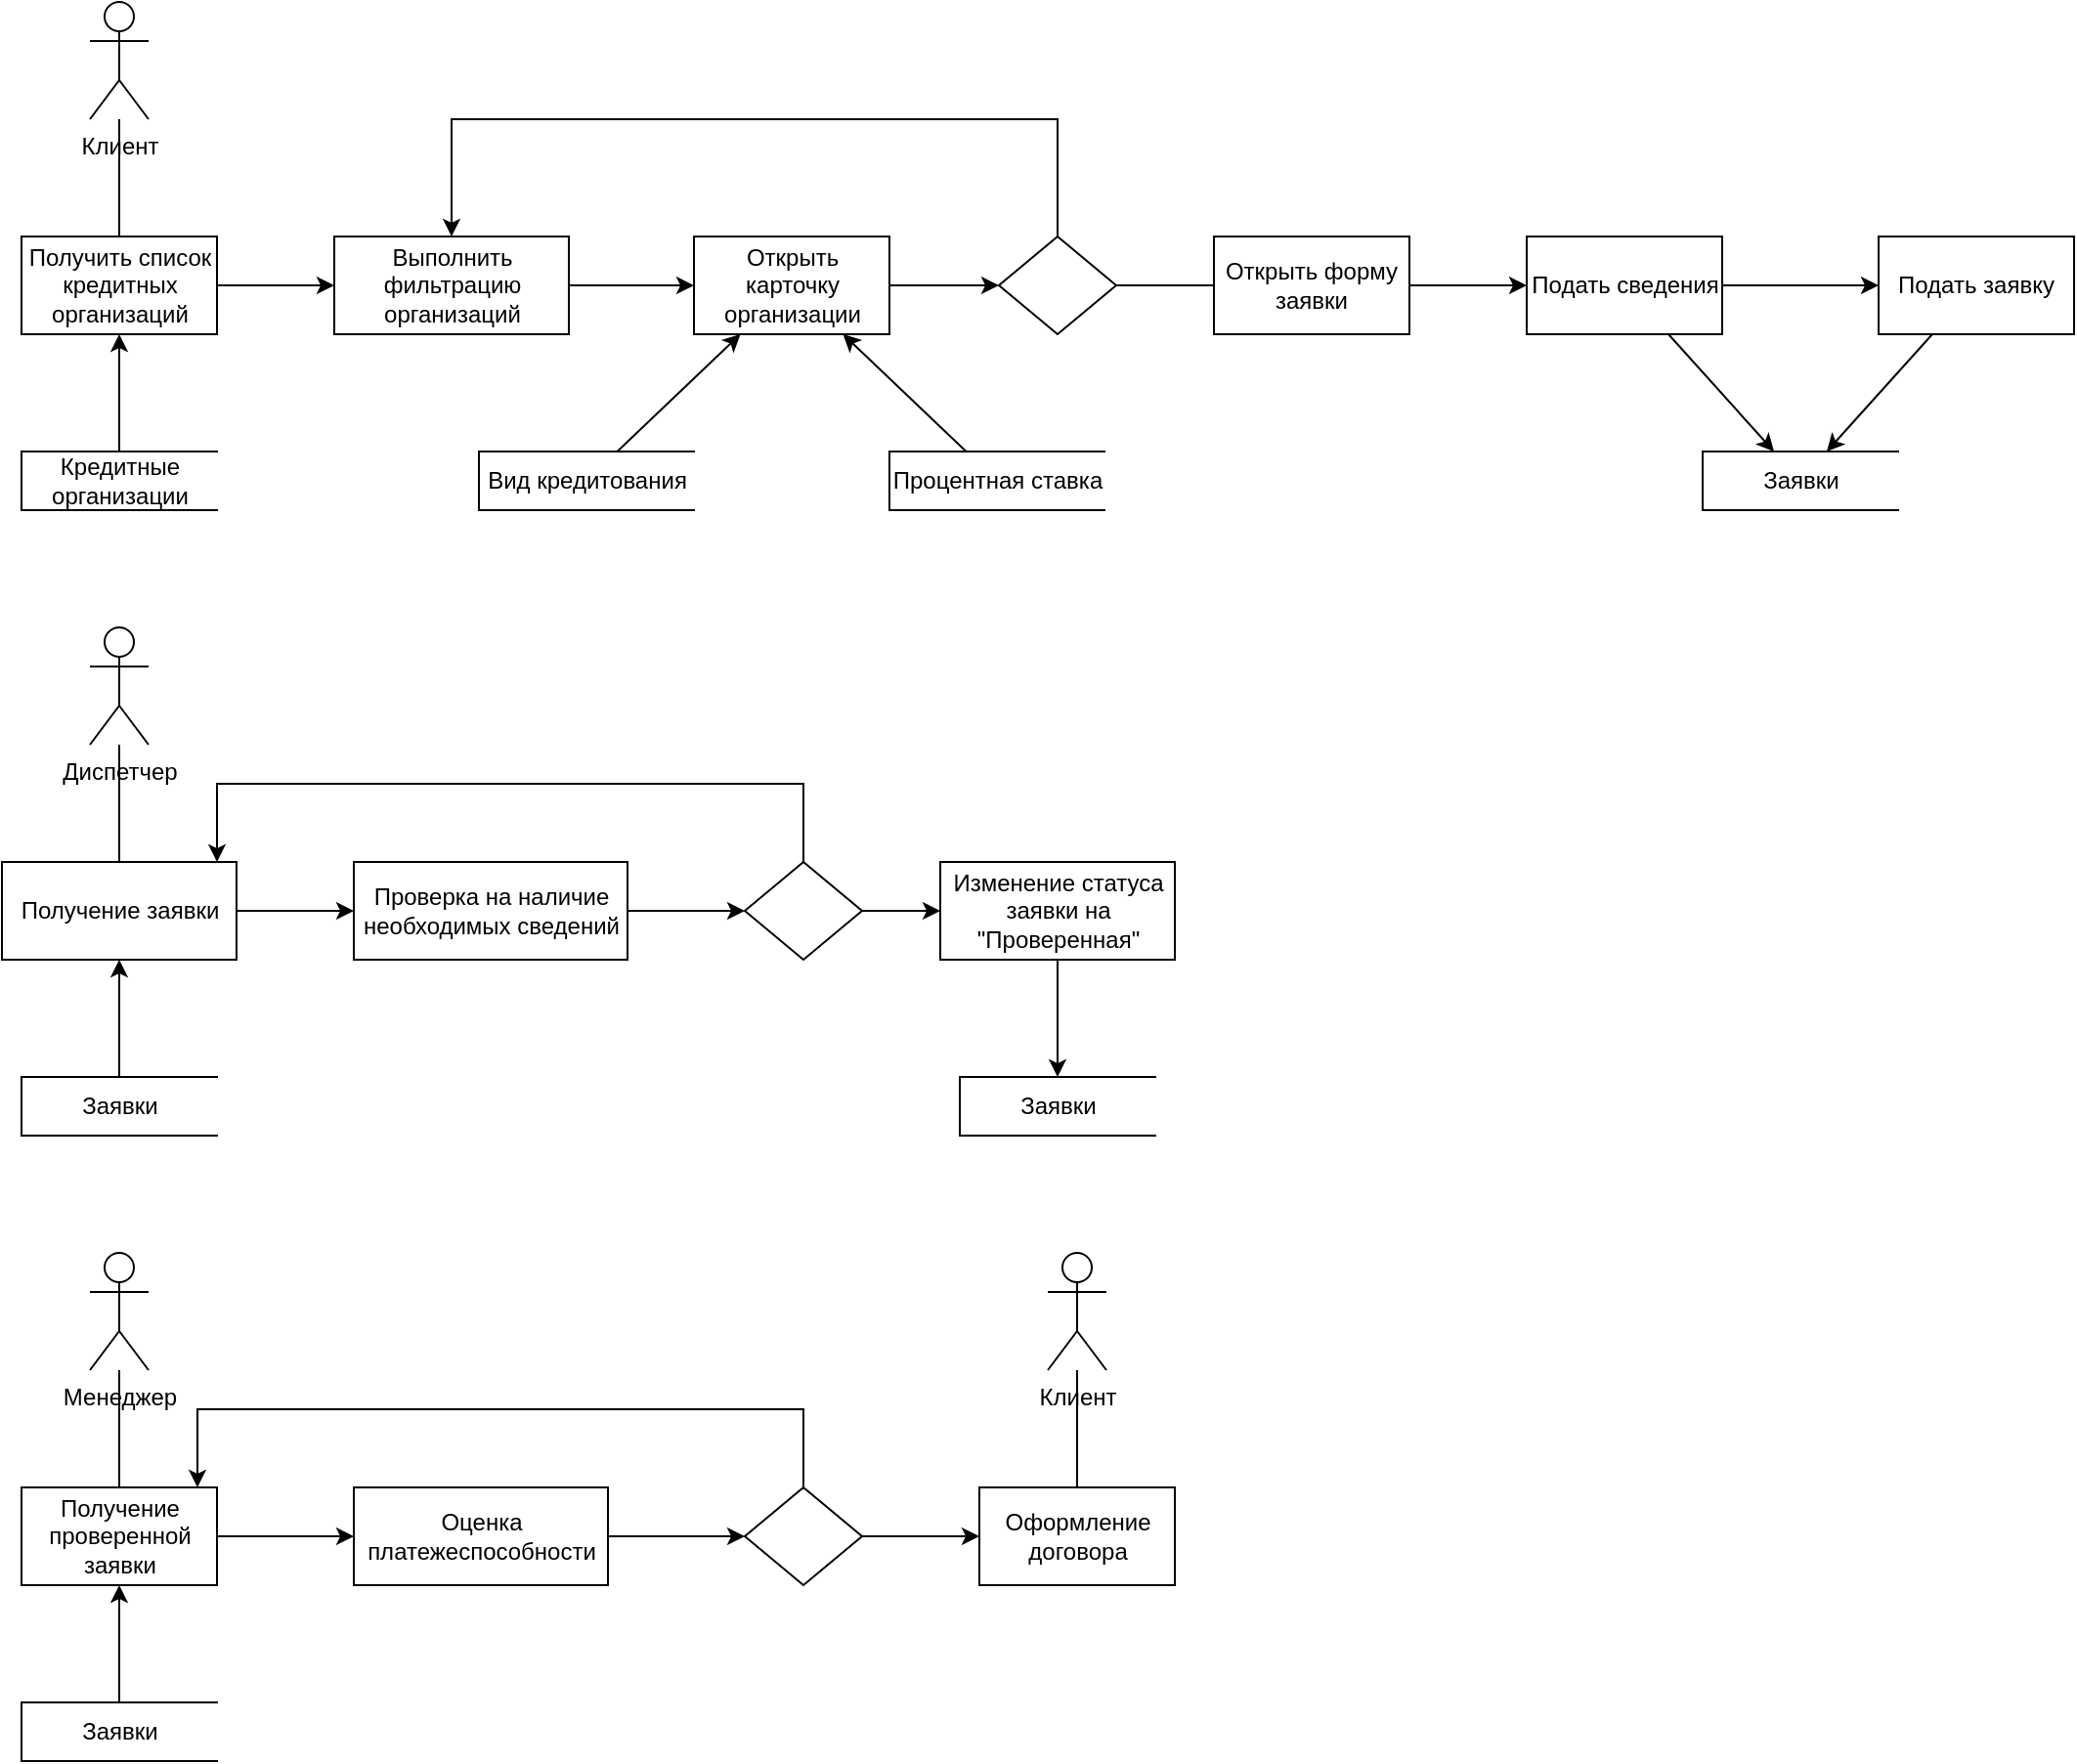 <mxfile version="15.4.1" type="github" pages="2">
  <diagram id="7jCEV3gtXmofWcO8c_bA" name="Page-1">
    <mxGraphModel dx="1673" dy="942" grid="1" gridSize="10" guides="1" tooltips="1" connect="1" arrows="1" fold="1" page="1" pageScale="1" pageWidth="1169" pageHeight="827" math="0" shadow="0">
      <root>
        <mxCell id="0" />
        <mxCell id="1" parent="0" />
        <mxCell id="MzWkRPOBSA-DR4fBtqHt-5" style="edgeStyle=orthogonalEdgeStyle;rounded=0;orthogonalLoop=1;jettySize=auto;html=1;endArrow=none;endFill=0;" parent="1" source="MzWkRPOBSA-DR4fBtqHt-1" target="MzWkRPOBSA-DR4fBtqHt-2" edge="1">
          <mxGeometry relative="1" as="geometry" />
        </mxCell>
        <mxCell id="MzWkRPOBSA-DR4fBtqHt-1" value="Клиент" style="shape=umlActor;verticalLabelPosition=bottom;verticalAlign=top;html=1;outlineConnect=0;" parent="1" vertex="1">
          <mxGeometry x="105" y="40" width="30" height="60" as="geometry" />
        </mxCell>
        <mxCell id="MzWkRPOBSA-DR4fBtqHt-8" style="edgeStyle=orthogonalEdgeStyle;rounded=0;orthogonalLoop=1;jettySize=auto;html=1;endArrow=classic;endFill=1;" parent="1" source="MzWkRPOBSA-DR4fBtqHt-2" target="MzWkRPOBSA-DR4fBtqHt-7" edge="1">
          <mxGeometry relative="1" as="geometry" />
        </mxCell>
        <mxCell id="MzWkRPOBSA-DR4fBtqHt-2" value="Получить список&lt;br&gt;кредитных&lt;br&gt;организаций" style="html=1;dashed=0;whitespace=wrap;" parent="1" vertex="1">
          <mxGeometry x="70" y="160" width="100" height="50" as="geometry" />
        </mxCell>
        <mxCell id="MzWkRPOBSA-DR4fBtqHt-6" style="edgeStyle=orthogonalEdgeStyle;rounded=0;orthogonalLoop=1;jettySize=auto;html=1;endArrow=classic;endFill=1;" parent="1" source="MzWkRPOBSA-DR4fBtqHt-3" target="MzWkRPOBSA-DR4fBtqHt-2" edge="1">
          <mxGeometry relative="1" as="geometry" />
        </mxCell>
        <mxCell id="MzWkRPOBSA-DR4fBtqHt-3" value="Кредитные&lt;br&gt;организации" style="html=1;dashed=0;whitespace=wrap;shape=partialRectangle;right=0;" parent="1" vertex="1">
          <mxGeometry x="70" y="270" width="100" height="30" as="geometry" />
        </mxCell>
        <mxCell id="MzWkRPOBSA-DR4fBtqHt-10" style="edgeStyle=orthogonalEdgeStyle;rounded=0;orthogonalLoop=1;jettySize=auto;html=1;endArrow=classic;endFill=1;" parent="1" source="MzWkRPOBSA-DR4fBtqHt-7" target="MzWkRPOBSA-DR4fBtqHt-9" edge="1">
          <mxGeometry relative="1" as="geometry" />
        </mxCell>
        <mxCell id="MzWkRPOBSA-DR4fBtqHt-7" value="Выполнить&lt;br&gt;фильтрацию&lt;br&gt;организаций" style="html=1;dashed=0;whitespace=wrap;" parent="1" vertex="1">
          <mxGeometry x="230" y="160" width="120" height="50" as="geometry" />
        </mxCell>
        <mxCell id="MzWkRPOBSA-DR4fBtqHt-19" style="edgeStyle=orthogonalEdgeStyle;rounded=0;orthogonalLoop=1;jettySize=auto;html=1;endFill=1;" parent="1" source="MzWkRPOBSA-DR4fBtqHt-9" target="MzWkRPOBSA-DR4fBtqHt-18" edge="1">
          <mxGeometry relative="1" as="geometry" />
        </mxCell>
        <mxCell id="MzWkRPOBSA-DR4fBtqHt-9" value="Открыть&lt;br&gt;карточку&lt;br&gt;организации" style="html=1;dashed=0;whitespace=wrap;" parent="1" vertex="1">
          <mxGeometry x="414" y="160" width="100" height="50" as="geometry" />
        </mxCell>
        <mxCell id="MzWkRPOBSA-DR4fBtqHt-15" style="rounded=0;orthogonalLoop=1;jettySize=auto;html=1;endArrow=classic;endFill=1;" parent="1" source="MzWkRPOBSA-DR4fBtqHt-13" target="MzWkRPOBSA-DR4fBtqHt-9" edge="1">
          <mxGeometry relative="1" as="geometry" />
        </mxCell>
        <mxCell id="MzWkRPOBSA-DR4fBtqHt-13" value="Вид кредитования" style="html=1;dashed=0;whitespace=wrap;shape=partialRectangle;right=0;" parent="1" vertex="1">
          <mxGeometry x="304" y="270" width="110" height="30" as="geometry" />
        </mxCell>
        <mxCell id="MzWkRPOBSA-DR4fBtqHt-16" style="edgeStyle=none;rounded=0;orthogonalLoop=1;jettySize=auto;html=1;endArrow=classic;endFill=1;" parent="1" source="MzWkRPOBSA-DR4fBtqHt-14" target="MzWkRPOBSA-DR4fBtqHt-9" edge="1">
          <mxGeometry relative="1" as="geometry" />
        </mxCell>
        <mxCell id="MzWkRPOBSA-DR4fBtqHt-14" value="Процентная ставка" style="html=1;dashed=0;whitespace=wrap;shape=partialRectangle;right=0;" parent="1" vertex="1">
          <mxGeometry x="514" y="270" width="110" height="30" as="geometry" />
        </mxCell>
        <mxCell id="MzWkRPOBSA-DR4fBtqHt-23" style="edgeStyle=orthogonalEdgeStyle;rounded=0;orthogonalLoop=1;jettySize=auto;html=1;endFill=1;startArrow=none;" parent="1" source="RfxOitIQ1wXGV1ma2rkV-3" target="MzWkRPOBSA-DR4fBtqHt-21" edge="1">
          <mxGeometry relative="1" as="geometry" />
        </mxCell>
        <mxCell id="RfxOitIQ1wXGV1ma2rkV-1" style="edgeStyle=orthogonalEdgeStyle;rounded=0;orthogonalLoop=1;jettySize=auto;html=1;" parent="1" source="MzWkRPOBSA-DR4fBtqHt-18" target="MzWkRPOBSA-DR4fBtqHt-7" edge="1">
          <mxGeometry relative="1" as="geometry">
            <Array as="points">
              <mxPoint x="600" y="100" />
              <mxPoint x="290" y="100" />
            </Array>
          </mxGeometry>
        </mxCell>
        <mxCell id="MzWkRPOBSA-DR4fBtqHt-18" value="" style="shape=rhombus;html=1;dashed=0;whitespace=wrap;perimeter=rhombusPerimeter;" parent="1" vertex="1">
          <mxGeometry x="570" y="160" width="60" height="50" as="geometry" />
        </mxCell>
        <mxCell id="RfxOitIQ1wXGV1ma2rkV-6" value="" style="edgeStyle=orthogonalEdgeStyle;rounded=0;orthogonalLoop=1;jettySize=auto;html=1;" parent="1" source="MzWkRPOBSA-DR4fBtqHt-21" target="RfxOitIQ1wXGV1ma2rkV-5" edge="1">
          <mxGeometry relative="1" as="geometry" />
        </mxCell>
        <mxCell id="RfxOitIQ1wXGV1ma2rkV-31" style="rounded=0;orthogonalLoop=1;jettySize=auto;html=1;" parent="1" source="MzWkRPOBSA-DR4fBtqHt-21" target="RfxOitIQ1wXGV1ma2rkV-12" edge="1">
          <mxGeometry relative="1" as="geometry" />
        </mxCell>
        <mxCell id="MzWkRPOBSA-DR4fBtqHt-21" value="Подать сведения" style="html=1;dashed=0;whitespace=wrap;" parent="1" vertex="1">
          <mxGeometry x="840" y="160" width="100" height="50" as="geometry" />
        </mxCell>
        <mxCell id="RfxOitIQ1wXGV1ma2rkV-3" value="Открыть форму заявки" style="rounded=0;whiteSpace=wrap;html=1;" parent="1" vertex="1">
          <mxGeometry x="680" y="160" width="100" height="50" as="geometry" />
        </mxCell>
        <mxCell id="RfxOitIQ1wXGV1ma2rkV-4" value="" style="edgeStyle=orthogonalEdgeStyle;rounded=0;orthogonalLoop=1;jettySize=auto;html=1;endFill=1;endArrow=none;" parent="1" source="MzWkRPOBSA-DR4fBtqHt-18" target="RfxOitIQ1wXGV1ma2rkV-3" edge="1">
          <mxGeometry relative="1" as="geometry">
            <mxPoint x="630" y="185" as="sourcePoint" />
            <mxPoint x="840" y="185" as="targetPoint" />
          </mxGeometry>
        </mxCell>
        <mxCell id="RfxOitIQ1wXGV1ma2rkV-14" style="rounded=0;orthogonalLoop=1;jettySize=auto;html=1;" parent="1" source="RfxOitIQ1wXGV1ma2rkV-5" target="RfxOitIQ1wXGV1ma2rkV-12" edge="1">
          <mxGeometry relative="1" as="geometry" />
        </mxCell>
        <mxCell id="RfxOitIQ1wXGV1ma2rkV-5" value="Подать заявку" style="whiteSpace=wrap;html=1;dashed=0;" parent="1" vertex="1">
          <mxGeometry x="1020" y="160" width="100" height="50" as="geometry" />
        </mxCell>
        <mxCell id="RfxOitIQ1wXGV1ma2rkV-10" value="" style="edgeStyle=orthogonalEdgeStyle;rounded=0;orthogonalLoop=1;jettySize=auto;html=1;endArrow=none;endFill=0;" parent="1" source="RfxOitIQ1wXGV1ma2rkV-7" target="RfxOitIQ1wXGV1ma2rkV-13" edge="1">
          <mxGeometry relative="1" as="geometry">
            <mxPoint x="120" y="500" as="targetPoint" />
          </mxGeometry>
        </mxCell>
        <mxCell id="RfxOitIQ1wXGV1ma2rkV-7" value="Диспетчер" style="shape=umlActor;verticalLabelPosition=bottom;verticalAlign=top;html=1;outlineConnect=0;" parent="1" vertex="1">
          <mxGeometry x="105" y="360" width="30" height="60" as="geometry" />
        </mxCell>
        <mxCell id="RfxOitIQ1wXGV1ma2rkV-12" value="Заявки" style="html=1;dashed=0;whitespace=wrap;shape=partialRectangle;right=0;" parent="1" vertex="1">
          <mxGeometry x="930" y="270" width="100" height="30" as="geometry" />
        </mxCell>
        <mxCell id="RfxOitIQ1wXGV1ma2rkV-18" style="edgeStyle=orthogonalEdgeStyle;rounded=0;orthogonalLoop=1;jettySize=auto;html=1;" parent="1" source="RfxOitIQ1wXGV1ma2rkV-13" target="RfxOitIQ1wXGV1ma2rkV-17" edge="1">
          <mxGeometry relative="1" as="geometry" />
        </mxCell>
        <mxCell id="RfxOitIQ1wXGV1ma2rkV-13" value="Получение заявки" style="html=1;dashed=0;whitespace=wrap;" parent="1" vertex="1">
          <mxGeometry x="60" y="480" width="120" height="50" as="geometry" />
        </mxCell>
        <mxCell id="RfxOitIQ1wXGV1ma2rkV-16" style="edgeStyle=orthogonalEdgeStyle;rounded=0;orthogonalLoop=1;jettySize=auto;html=1;" parent="1" source="RfxOitIQ1wXGV1ma2rkV-15" target="RfxOitIQ1wXGV1ma2rkV-13" edge="1">
          <mxGeometry relative="1" as="geometry" />
        </mxCell>
        <mxCell id="RfxOitIQ1wXGV1ma2rkV-15" value="Заявки" style="html=1;dashed=0;whitespace=wrap;shape=partialRectangle;right=0;" parent="1" vertex="1">
          <mxGeometry x="70" y="590" width="100" height="30" as="geometry" />
        </mxCell>
        <mxCell id="RfxOitIQ1wXGV1ma2rkV-20" style="edgeStyle=orthogonalEdgeStyle;rounded=0;orthogonalLoop=1;jettySize=auto;html=1;" parent="1" source="RfxOitIQ1wXGV1ma2rkV-17" target="RfxOitIQ1wXGV1ma2rkV-19" edge="1">
          <mxGeometry relative="1" as="geometry" />
        </mxCell>
        <mxCell id="RfxOitIQ1wXGV1ma2rkV-17" value="Проверка на наличие&lt;br&gt;необходимых сведений" style="html=1;dashed=0;whitespace=wrap;" parent="1" vertex="1">
          <mxGeometry x="240" y="480" width="140" height="50" as="geometry" />
        </mxCell>
        <mxCell id="RfxOitIQ1wXGV1ma2rkV-21" style="edgeStyle=orthogonalEdgeStyle;rounded=0;orthogonalLoop=1;jettySize=auto;html=1;" parent="1" source="RfxOitIQ1wXGV1ma2rkV-19" target="RfxOitIQ1wXGV1ma2rkV-13" edge="1">
          <mxGeometry relative="1" as="geometry">
            <Array as="points">
              <mxPoint x="470" y="440" />
              <mxPoint x="170" y="440" />
            </Array>
          </mxGeometry>
        </mxCell>
        <mxCell id="RfxOitIQ1wXGV1ma2rkV-23" style="edgeStyle=orthogonalEdgeStyle;rounded=0;orthogonalLoop=1;jettySize=auto;html=1;" parent="1" source="RfxOitIQ1wXGV1ma2rkV-19" target="RfxOitIQ1wXGV1ma2rkV-22" edge="1">
          <mxGeometry relative="1" as="geometry" />
        </mxCell>
        <mxCell id="RfxOitIQ1wXGV1ma2rkV-19" value="" style="shape=rhombus;html=1;dashed=0;whitespace=wrap;perimeter=rhombusPerimeter;" parent="1" vertex="1">
          <mxGeometry x="440" y="480" width="60" height="50" as="geometry" />
        </mxCell>
        <mxCell id="RfxOitIQ1wXGV1ma2rkV-25" style="edgeStyle=orthogonalEdgeStyle;rounded=0;orthogonalLoop=1;jettySize=auto;html=1;" parent="1" source="RfxOitIQ1wXGV1ma2rkV-22" target="RfxOitIQ1wXGV1ma2rkV-24" edge="1">
          <mxGeometry relative="1" as="geometry" />
        </mxCell>
        <mxCell id="RfxOitIQ1wXGV1ma2rkV-22" value="Изменение статуса&lt;br&gt;заявки на&lt;br&gt;&quot;Проверенная&quot;" style="html=1;dashed=0;whitespace=wrap;" parent="1" vertex="1">
          <mxGeometry x="540" y="480" width="120" height="50" as="geometry" />
        </mxCell>
        <mxCell id="RfxOitIQ1wXGV1ma2rkV-24" value="Заявки" style="html=1;dashed=0;whitespace=wrap;shape=partialRectangle;right=0;" parent="1" vertex="1">
          <mxGeometry x="550" y="590" width="100" height="30" as="geometry" />
        </mxCell>
        <mxCell id="RfxOitIQ1wXGV1ma2rkV-30" style="edgeStyle=orthogonalEdgeStyle;rounded=0;orthogonalLoop=1;jettySize=auto;html=1;endArrow=none;endFill=0;" parent="1" source="RfxOitIQ1wXGV1ma2rkV-26" target="RfxOitIQ1wXGV1ma2rkV-27" edge="1">
          <mxGeometry relative="1" as="geometry" />
        </mxCell>
        <mxCell id="RfxOitIQ1wXGV1ma2rkV-26" value="Менеджер" style="shape=umlActor;verticalLabelPosition=bottom;verticalAlign=top;html=1;outlineConnect=0;" parent="1" vertex="1">
          <mxGeometry x="105" y="680" width="30" height="60" as="geometry" />
        </mxCell>
        <mxCell id="RfxOitIQ1wXGV1ma2rkV-33" style="edgeStyle=orthogonalEdgeStyle;rounded=0;orthogonalLoop=1;jettySize=auto;html=1;" parent="1" source="RfxOitIQ1wXGV1ma2rkV-27" target="RfxOitIQ1wXGV1ma2rkV-32" edge="1">
          <mxGeometry relative="1" as="geometry" />
        </mxCell>
        <mxCell id="RfxOitIQ1wXGV1ma2rkV-27" value="Получение&lt;br&gt;проверенной&lt;br&gt;заявки" style="html=1;dashed=0;whitespace=wrap;" parent="1" vertex="1">
          <mxGeometry x="70" y="800" width="100" height="50" as="geometry" />
        </mxCell>
        <mxCell id="RfxOitIQ1wXGV1ma2rkV-29" style="edgeStyle=orthogonalEdgeStyle;rounded=0;orthogonalLoop=1;jettySize=auto;html=1;" parent="1" source="RfxOitIQ1wXGV1ma2rkV-28" target="RfxOitIQ1wXGV1ma2rkV-27" edge="1">
          <mxGeometry relative="1" as="geometry" />
        </mxCell>
        <mxCell id="RfxOitIQ1wXGV1ma2rkV-28" value="Заявки" style="html=1;dashed=0;whitespace=wrap;shape=partialRectangle;right=0;" parent="1" vertex="1">
          <mxGeometry x="70" y="910" width="100" height="30" as="geometry" />
        </mxCell>
        <mxCell id="RfxOitIQ1wXGV1ma2rkV-36" style="edgeStyle=orthogonalEdgeStyle;rounded=0;orthogonalLoop=1;jettySize=auto;html=1;" parent="1" source="RfxOitIQ1wXGV1ma2rkV-32" target="RfxOitIQ1wXGV1ma2rkV-35" edge="1">
          <mxGeometry relative="1" as="geometry" />
        </mxCell>
        <mxCell id="RfxOitIQ1wXGV1ma2rkV-32" value="Оценка&lt;br&gt;платежеспособности" style="html=1;dashed=0;whitespace=wrap;" parent="1" vertex="1">
          <mxGeometry x="240" y="800" width="130" height="50" as="geometry" />
        </mxCell>
        <mxCell id="RfxOitIQ1wXGV1ma2rkV-37" style="edgeStyle=orthogonalEdgeStyle;rounded=0;orthogonalLoop=1;jettySize=auto;html=1;" parent="1" source="RfxOitIQ1wXGV1ma2rkV-35" target="RfxOitIQ1wXGV1ma2rkV-27" edge="1">
          <mxGeometry relative="1" as="geometry">
            <Array as="points">
              <mxPoint x="470" y="760" />
              <mxPoint x="160" y="760" />
            </Array>
          </mxGeometry>
        </mxCell>
        <mxCell id="RfxOitIQ1wXGV1ma2rkV-39" style="edgeStyle=orthogonalEdgeStyle;rounded=0;orthogonalLoop=1;jettySize=auto;html=1;endArrow=classic;endFill=1;" parent="1" source="RfxOitIQ1wXGV1ma2rkV-35" target="RfxOitIQ1wXGV1ma2rkV-38" edge="1">
          <mxGeometry relative="1" as="geometry" />
        </mxCell>
        <mxCell id="RfxOitIQ1wXGV1ma2rkV-35" value="" style="shape=rhombus;html=1;dashed=0;whitespace=wrap;perimeter=rhombusPerimeter;" parent="1" vertex="1">
          <mxGeometry x="440" y="800" width="60" height="50" as="geometry" />
        </mxCell>
        <mxCell id="RfxOitIQ1wXGV1ma2rkV-38" value="Оформление&lt;br&gt;договора" style="html=1;dashed=0;whitespace=wrap;" parent="1" vertex="1">
          <mxGeometry x="560" y="800" width="100" height="50" as="geometry" />
        </mxCell>
        <mxCell id="RfxOitIQ1wXGV1ma2rkV-41" style="edgeStyle=orthogonalEdgeStyle;rounded=0;orthogonalLoop=1;jettySize=auto;html=1;endArrow=none;endFill=0;" parent="1" source="RfxOitIQ1wXGV1ma2rkV-40" target="RfxOitIQ1wXGV1ma2rkV-38" edge="1">
          <mxGeometry relative="1" as="geometry" />
        </mxCell>
        <mxCell id="RfxOitIQ1wXGV1ma2rkV-40" value="Клиент" style="shape=umlActor;verticalLabelPosition=bottom;verticalAlign=top;html=1;outlineConnect=0;" parent="1" vertex="1">
          <mxGeometry x="595" y="680" width="30" height="60" as="geometry" />
        </mxCell>
      </root>
    </mxGraphModel>
  </diagram>
  <diagram id="SsjmZDf0pUPNRhoBeFE8" name="Page-2">
    <mxGraphModel dx="1673" dy="875" grid="1" gridSize="10" guides="1" tooltips="1" connect="1" arrows="1" fold="1" page="1" pageScale="1" pageWidth="1169" pageHeight="827" math="0" shadow="0">
      <root>
        <mxCell id="WswP6BkUUNtk7dnnoP7D-0" />
        <mxCell id="WswP6BkUUNtk7dnnoP7D-1" parent="WswP6BkUUNtk7dnnoP7D-0" />
        <mxCell id="yEi38ikJYThmlFJRk0yl-0" style="rounded=1;orthogonalLoop=1;jettySize=auto;html=1;endArrow=none;endFill=0;" edge="1" parent="WswP6BkUUNtk7dnnoP7D-1" source="yEi38ikJYThmlFJRk0yl-1" target="yEi38ikJYThmlFJRk0yl-3">
          <mxGeometry relative="1" as="geometry" />
        </mxCell>
        <mxCell id="JEd6CuR4dLR-RR6jIBpG-7" style="rounded=1;sketch=0;jumpStyle=none;orthogonalLoop=1;jettySize=auto;html=1;shadow=0;endArrow=none;endFill=0;" edge="1" parent="WswP6BkUUNtk7dnnoP7D-1" source="yEi38ikJYThmlFJRk0yl-1" target="lhTBl_wctbRJXBhdgHls-6">
          <mxGeometry relative="1" as="geometry" />
        </mxCell>
        <mxCell id="yEi38ikJYThmlFJRk0yl-1" value="Клиент" style="shape=umlActor;verticalLabelPosition=bottom;verticalAlign=top;html=1;outlineConnect=0;" vertex="1" parent="WswP6BkUUNtk7dnnoP7D-1">
          <mxGeometry x="105" y="370" width="30" height="60" as="geometry" />
        </mxCell>
        <mxCell id="yEi38ikJYThmlFJRk0yl-2" style="edgeStyle=orthogonalEdgeStyle;orthogonalLoop=1;jettySize=auto;html=1;rounded=1;" edge="1" parent="WswP6BkUUNtk7dnnoP7D-1" source="yEi38ikJYThmlFJRk0yl-3" target="yEi38ikJYThmlFJRk0yl-7">
          <mxGeometry relative="1" as="geometry" />
        </mxCell>
        <mxCell id="yEi38ikJYThmlFJRk0yl-3" value="Заходит на сайт" style="html=1;dashed=0;whitespace=wrap;" vertex="1" parent="WswP6BkUUNtk7dnnoP7D-1">
          <mxGeometry x="205" y="375" width="100" height="50" as="geometry" />
        </mxCell>
        <mxCell id="yEi38ikJYThmlFJRk0yl-5" style="edgeStyle=orthogonalEdgeStyle;orthogonalLoop=1;jettySize=auto;html=1;endArrow=classic;endFill=1;rounded=1;" edge="1" parent="WswP6BkUUNtk7dnnoP7D-1" source="yEi38ikJYThmlFJRk0yl-7" target="yEi38ikJYThmlFJRk0yl-8">
          <mxGeometry relative="1" as="geometry">
            <Array as="points">
              <mxPoint x="395" y="265" />
            </Array>
          </mxGeometry>
        </mxCell>
        <mxCell id="yEi38ikJYThmlFJRk0yl-6" style="edgeStyle=orthogonalEdgeStyle;orthogonalLoop=1;jettySize=auto;html=1;endArrow=classic;endFill=1;rounded=1;" edge="1" parent="WswP6BkUUNtk7dnnoP7D-1" source="yEi38ikJYThmlFJRk0yl-7" target="yEi38ikJYThmlFJRk0yl-10">
          <mxGeometry relative="1" as="geometry">
            <Array as="points">
              <mxPoint x="395" y="535" />
            </Array>
          </mxGeometry>
        </mxCell>
        <mxCell id="yEi38ikJYThmlFJRk0yl-7" value="Меню" style="shape=rhombus;html=1;dashed=0;whitespace=wrap;perimeter=rhombusPerimeter;" vertex="1" parent="WswP6BkUUNtk7dnnoP7D-1">
          <mxGeometry x="365" y="375" width="60" height="50" as="geometry" />
        </mxCell>
        <mxCell id="yEi38ikJYThmlFJRk0yl-8" value="Обзор кредитных&lt;br&gt;организаций" style="html=1;dashed=0;whitespace=wrap;" vertex="1" parent="WswP6BkUUNtk7dnnoP7D-1">
          <mxGeometry x="485" y="240" width="100" height="50" as="geometry" />
        </mxCell>
        <mxCell id="gqyayNivaXoysl_ZpcVv-1" style="edgeStyle=orthogonalEdgeStyle;orthogonalLoop=1;jettySize=auto;html=1;endArrow=classic;endFill=1;rounded=1;" edge="1" parent="WswP6BkUUNtk7dnnoP7D-1" source="yEi38ikJYThmlFJRk0yl-10" target="gqyayNivaXoysl_ZpcVv-0">
          <mxGeometry relative="1" as="geometry" />
        </mxCell>
        <mxCell id="yEi38ikJYThmlFJRk0yl-10" value="Выбор кредитной&lt;br&gt;организации" style="html=1;dashed=0;whitespace=wrap;" vertex="1" parent="WswP6BkUUNtk7dnnoP7D-1">
          <mxGeometry x="485" y="510" width="100" height="50" as="geometry" />
        </mxCell>
        <mxCell id="tp6ANGfRmv1HYxFyQvWO-6" style="edgeStyle=none;sketch=0;jumpStyle=none;orthogonalLoop=1;jettySize=auto;html=1;shadow=0;endArrow=classic;endFill=1;rounded=1;" edge="1" parent="WswP6BkUUNtk7dnnoP7D-1" source="gqyayNivaXoysl_ZpcVv-0" target="tp6ANGfRmv1HYxFyQvWO-2">
          <mxGeometry relative="1" as="geometry" />
        </mxCell>
        <mxCell id="gqyayNivaXoysl_ZpcVv-0" value="Узнать подробную&lt;br&gt;сведения о&lt;br&gt;кредитной организации" style="html=1;dashed=0;whitespace=wrap;" vertex="1" parent="WswP6BkUUNtk7dnnoP7D-1">
          <mxGeometry x="680" y="510" width="150" height="50" as="geometry" />
        </mxCell>
        <mxCell id="gorg0NdapEnImWei9M-f-2" style="rounded=1;orthogonalLoop=1;jettySize=auto;html=1;endArrow=classic;endFill=1;edgeStyle=orthogonalEdgeStyle;" edge="1" parent="WswP6BkUUNtk7dnnoP7D-1" source="gorg0NdapEnImWei9M-f-0" target="gqyayNivaXoysl_ZpcVv-0">
          <mxGeometry relative="1" as="geometry" />
        </mxCell>
        <mxCell id="gorg0NdapEnImWei9M-f-0" value="Вид кредитования" style="html=1;dashed=0;whitespace=wrap;shape=partialRectangle;right=0;" vertex="1" parent="WswP6BkUUNtk7dnnoP7D-1">
          <mxGeometry x="585" y="440" width="110" height="30" as="geometry" />
        </mxCell>
        <mxCell id="gorg0NdapEnImWei9M-f-3" style="rounded=1;orthogonalLoop=1;jettySize=auto;html=1;endArrow=classic;endFill=1;edgeStyle=orthogonalEdgeStyle;" edge="1" parent="WswP6BkUUNtk7dnnoP7D-1" source="gorg0NdapEnImWei9M-f-1" target="gqyayNivaXoysl_ZpcVv-0">
          <mxGeometry relative="1" as="geometry" />
        </mxCell>
        <mxCell id="gorg0NdapEnImWei9M-f-1" value="Процентная ставка" style="html=1;dashed=0;whitespace=wrap;shape=partialRectangle;right=0;" vertex="1" parent="WswP6BkUUNtk7dnnoP7D-1">
          <mxGeometry x="780" y="440" width="110" height="30" as="geometry" />
        </mxCell>
        <mxCell id="79UJn-0wVRDLo-llunXY-1" style="rounded=1;orthogonalLoop=1;jettySize=auto;html=1;endArrow=classic;endFill=1;" edge="1" parent="WswP6BkUUNtk7dnnoP7D-1" source="79UJn-0wVRDLo-llunXY-0" target="yEi38ikJYThmlFJRk0yl-10">
          <mxGeometry relative="1" as="geometry" />
        </mxCell>
        <mxCell id="79UJn-0wVRDLo-llunXY-2" style="rounded=1;orthogonalLoop=1;jettySize=auto;html=1;endArrow=classic;endFill=1;" edge="1" parent="WswP6BkUUNtk7dnnoP7D-1" source="79UJn-0wVRDLo-llunXY-0" target="yEi38ikJYThmlFJRk0yl-8">
          <mxGeometry relative="1" as="geometry" />
        </mxCell>
        <mxCell id="79UJn-0wVRDLo-llunXY-0" value="Кредитные&lt;br&gt;организации" style="html=1;dashed=0;whitespace=wrap;shape=partialRectangle;right=0;" vertex="1" parent="WswP6BkUUNtk7dnnoP7D-1">
          <mxGeometry x="485" y="385" width="100" height="30" as="geometry" />
        </mxCell>
        <mxCell id="tp6ANGfRmv1HYxFyQvWO-0" value="" style="edgeStyle=orthogonalEdgeStyle;orthogonalLoop=1;jettySize=auto;html=1;rounded=1;" edge="1" parent="WswP6BkUUNtk7dnnoP7D-1" source="tp6ANGfRmv1HYxFyQvWO-2" target="tp6ANGfRmv1HYxFyQvWO-4">
          <mxGeometry relative="1" as="geometry" />
        </mxCell>
        <mxCell id="tp6ANGfRmv1HYxFyQvWO-1" style="rounded=1;orthogonalLoop=1;jettySize=auto;html=1;edgeStyle=orthogonalEdgeStyle;" edge="1" parent="WswP6BkUUNtk7dnnoP7D-1" source="tp6ANGfRmv1HYxFyQvWO-2" target="tp6ANGfRmv1HYxFyQvWO-5">
          <mxGeometry relative="1" as="geometry">
            <Array as="points">
              <mxPoint x="980" y="400" />
            </Array>
          </mxGeometry>
        </mxCell>
        <mxCell id="tp6ANGfRmv1HYxFyQvWO-2" value="Подать сведения" style="html=1;dashed=0;whitespace=wrap;" vertex="1" parent="WswP6BkUUNtk7dnnoP7D-1">
          <mxGeometry x="930" y="510" width="100" height="50" as="geometry" />
        </mxCell>
        <mxCell id="tp6ANGfRmv1HYxFyQvWO-3" style="rounded=1;orthogonalLoop=1;jettySize=auto;html=1;edgeStyle=orthogonalEdgeStyle;" edge="1" parent="WswP6BkUUNtk7dnnoP7D-1" source="tp6ANGfRmv1HYxFyQvWO-4" target="tp6ANGfRmv1HYxFyQvWO-5">
          <mxGeometry relative="1" as="geometry">
            <Array as="points">
              <mxPoint x="1160" y="399" />
            </Array>
          </mxGeometry>
        </mxCell>
        <mxCell id="tp6ANGfRmv1HYxFyQvWO-4" value="Подать заявку" style="whiteSpace=wrap;html=1;dashed=0;" vertex="1" parent="WswP6BkUUNtk7dnnoP7D-1">
          <mxGeometry x="1110" y="510" width="100" height="50" as="geometry" />
        </mxCell>
        <mxCell id="lhTBl_wctbRJXBhdgHls-5" style="edgeStyle=orthogonalEdgeStyle;rounded=1;sketch=0;jumpStyle=none;orthogonalLoop=1;jettySize=auto;html=1;shadow=0;endArrow=classic;endFill=1;" edge="1" parent="WswP6BkUUNtk7dnnoP7D-1" source="tp6ANGfRmv1HYxFyQvWO-5" target="lhTBl_wctbRJXBhdgHls-0">
          <mxGeometry relative="1" as="geometry">
            <Array as="points">
              <mxPoint x="1160" y="340" />
              <mxPoint x="1005" y="340" />
            </Array>
          </mxGeometry>
        </mxCell>
        <mxCell id="3MWSbDHLyBqMKH_-S5WZ-6" style="edgeStyle=orthogonalEdgeStyle;rounded=1;sketch=0;jumpStyle=arc;orthogonalLoop=1;jettySize=auto;html=1;shadow=0;endArrow=classic;endFill=1;" edge="1" parent="WswP6BkUUNtk7dnnoP7D-1" source="tp6ANGfRmv1HYxFyQvWO-5" target="11PfgCM0ESzmSZzENM_Q-0">
          <mxGeometry relative="1" as="geometry">
            <Array as="points">
              <mxPoint x="1160" y="315" />
            </Array>
          </mxGeometry>
        </mxCell>
        <mxCell id="tp6ANGfRmv1HYxFyQvWO-5" value="Заявки" style="html=1;dashed=0;whitespace=wrap;shape=partialRectangle;right=0;" vertex="1" parent="WswP6BkUUNtk7dnnoP7D-1">
          <mxGeometry x="1110" y="385" width="100" height="30" as="geometry" />
        </mxCell>
        <mxCell id="1youR-oTrIVsszGGGwPB-1" style="sketch=0;jumpStyle=none;orthogonalLoop=1;jettySize=auto;html=1;shadow=0;endArrow=none;endFill=0;rounded=1;" edge="1" parent="WswP6BkUUNtk7dnnoP7D-1" source="Ekb6jy9a1ydmsFjmjZje-0" target="1youR-oTrIVsszGGGwPB-0">
          <mxGeometry relative="1" as="geometry" />
        </mxCell>
        <mxCell id="lhTBl_wctbRJXBhdgHls-1" style="rounded=1;sketch=0;jumpStyle=none;orthogonalLoop=1;jettySize=auto;html=1;shadow=0;endArrow=none;endFill=0;" edge="1" parent="WswP6BkUUNtk7dnnoP7D-1" source="Ekb6jy9a1ydmsFjmjZje-0" target="lhTBl_wctbRJXBhdgHls-0">
          <mxGeometry relative="1" as="geometry" />
        </mxCell>
        <mxCell id="JEd6CuR4dLR-RR6jIBpG-6" style="rounded=1;sketch=0;jumpStyle=none;orthogonalLoop=1;jettySize=auto;html=1;shadow=0;endArrow=none;endFill=0;" edge="1" parent="WswP6BkUUNtk7dnnoP7D-1" source="Ekb6jy9a1ydmsFjmjZje-0" target="lhTBl_wctbRJXBhdgHls-6">
          <mxGeometry relative="1" as="geometry" />
        </mxCell>
        <mxCell id="Ekb6jy9a1ydmsFjmjZje-0" value="Менеджер" style="shape=umlActor;verticalLabelPosition=bottom;verticalAlign=top;html=1;outlineConnect=0;" vertex="1" parent="WswP6BkUUNtk7dnnoP7D-1">
          <mxGeometry x="840" y="60" width="30" height="60" as="geometry" />
        </mxCell>
        <mxCell id="1youR-oTrIVsszGGGwPB-9" style="edgeStyle=orthogonalEdgeStyle;rounded=1;sketch=0;jumpStyle=none;orthogonalLoop=1;jettySize=auto;html=1;shadow=0;endArrow=classic;endFill=1;" edge="1" parent="WswP6BkUUNtk7dnnoP7D-1" source="1youR-oTrIVsszGGGwPB-0" target="79UJn-0wVRDLo-llunXY-0">
          <mxGeometry relative="1" as="geometry">
            <Array as="points">
              <mxPoint x="755" y="400" />
            </Array>
          </mxGeometry>
        </mxCell>
        <mxCell id="JEd6CuR4dLR-RR6jIBpG-4" style="edgeStyle=orthogonalEdgeStyle;rounded=1;sketch=0;jumpStyle=none;orthogonalLoop=1;jettySize=auto;html=1;shadow=0;endArrow=classic;endFill=1;" edge="1" parent="WswP6BkUUNtk7dnnoP7D-1" source="1youR-oTrIVsszGGGwPB-0" target="gorg0NdapEnImWei9M-f-0">
          <mxGeometry relative="1" as="geometry">
            <Array as="points">
              <mxPoint x="755" y="400" />
              <mxPoint x="640" y="400" />
            </Array>
          </mxGeometry>
        </mxCell>
        <mxCell id="JEd6CuR4dLR-RR6jIBpG-5" style="edgeStyle=orthogonalEdgeStyle;rounded=1;sketch=0;jumpStyle=none;orthogonalLoop=1;jettySize=auto;html=1;shadow=0;endArrow=classic;endFill=1;" edge="1" parent="WswP6BkUUNtk7dnnoP7D-1" source="1youR-oTrIVsszGGGwPB-0" target="gorg0NdapEnImWei9M-f-1">
          <mxGeometry relative="1" as="geometry">
            <Array as="points">
              <mxPoint x="755" y="400" />
              <mxPoint x="835" y="400" />
            </Array>
          </mxGeometry>
        </mxCell>
        <mxCell id="1youR-oTrIVsszGGGwPB-0" value="Обновление данных о&lt;br&gt;кредитной организации" style="html=1;dashed=0;whitespace=wrap;" vertex="1" parent="WswP6BkUUNtk7dnnoP7D-1">
          <mxGeometry x="680" y="240" width="150" height="50" as="geometry" />
        </mxCell>
        <mxCell id="trp7fEZv37VS4SmkpAjS-0" style="edgeStyle=orthogonalEdgeStyle;rounded=1;sketch=0;jumpStyle=arc;orthogonalLoop=1;jettySize=auto;html=1;shadow=0;endArrow=classic;endFill=1;" edge="1" parent="WswP6BkUUNtk7dnnoP7D-1" source="lhTBl_wctbRJXBhdgHls-0" target="lhTBl_wctbRJXBhdgHls-6">
          <mxGeometry relative="1" as="geometry">
            <Array as="points">
              <mxPoint x="1005" y="175" />
            </Array>
          </mxGeometry>
        </mxCell>
        <mxCell id="lhTBl_wctbRJXBhdgHls-0" value="Проверка&lt;br&gt;платежеспособности&lt;br&gt;клиента" style="html=1;dashed=0;whitespace=wrap;" vertex="1" parent="WswP6BkUUNtk7dnnoP7D-1">
          <mxGeometry x="940" y="240" width="130" height="50" as="geometry" />
        </mxCell>
        <mxCell id="lhTBl_wctbRJXBhdgHls-6" value="Оформление&lt;br&gt;договора" style="html=1;dashed=0;whitespace=wrap;" vertex="1" parent="WswP6BkUUNtk7dnnoP7D-1">
          <mxGeometry x="485" y="150" width="100" height="50" as="geometry" />
        </mxCell>
        <mxCell id="3MWSbDHLyBqMKH_-S5WZ-1" style="rounded=1;sketch=0;jumpStyle=arc;orthogonalLoop=1;jettySize=auto;html=1;shadow=0;endArrow=none;endFill=0;" edge="1" parent="WswP6BkUUNtk7dnnoP7D-1" source="OMxHj_2oA9fT3qE-TfLL-0" target="11PfgCM0ESzmSZzENM_Q-0">
          <mxGeometry relative="1" as="geometry" />
        </mxCell>
        <mxCell id="3MWSbDHLyBqMKH_-S5WZ-2" style="rounded=1;sketch=0;jumpStyle=arc;orthogonalLoop=1;jettySize=auto;html=1;shadow=0;endArrow=none;endFill=0;" edge="1" parent="WswP6BkUUNtk7dnnoP7D-1" source="OMxHj_2oA9fT3qE-TfLL-0" target="2gihwf7554kHwWUBYrcZ-0">
          <mxGeometry relative="1" as="geometry" />
        </mxCell>
        <mxCell id="3MWSbDHLyBqMKH_-S5WZ-3" style="rounded=1;sketch=0;jumpStyle=arc;orthogonalLoop=1;jettySize=auto;html=1;shadow=0;endArrow=none;endFill=0;" edge="1" parent="WswP6BkUUNtk7dnnoP7D-1" source="OMxHj_2oA9fT3qE-TfLL-0" target="3MWSbDHLyBqMKH_-S5WZ-0">
          <mxGeometry relative="1" as="geometry" />
        </mxCell>
        <mxCell id="OMxHj_2oA9fT3qE-TfLL-0" value="Диспетчер" style="shape=umlActor;verticalLabelPosition=bottom;verticalAlign=top;html=1;outlineConnect=0;" vertex="1" parent="WswP6BkUUNtk7dnnoP7D-1">
          <mxGeometry x="1480" y="370" width="30" height="60" as="geometry" />
        </mxCell>
        <mxCell id="3MWSbDHLyBqMKH_-S5WZ-4" style="edgeStyle=orthogonalEdgeStyle;rounded=1;sketch=0;jumpStyle=arc;orthogonalLoop=1;jettySize=auto;html=1;shadow=0;endArrow=classic;endFill=1;" edge="1" parent="WswP6BkUUNtk7dnnoP7D-1" source="11PfgCM0ESzmSZzENM_Q-0" target="2gihwf7554kHwWUBYrcZ-0">
          <mxGeometry relative="1" as="geometry" />
        </mxCell>
        <mxCell id="11PfgCM0ESzmSZzENM_Q-0" value="Получение заявки" style="html=1;dashed=0;whitespace=wrap;" vertex="1" parent="WswP6BkUUNtk7dnnoP7D-1">
          <mxGeometry x="1270" y="290" width="120" height="50" as="geometry" />
        </mxCell>
        <mxCell id="3MWSbDHLyBqMKH_-S5WZ-5" style="edgeStyle=orthogonalEdgeStyle;rounded=1;sketch=0;jumpStyle=arc;orthogonalLoop=1;jettySize=auto;html=1;shadow=0;endArrow=classic;endFill=1;" edge="1" parent="WswP6BkUUNtk7dnnoP7D-1" source="2gihwf7554kHwWUBYrcZ-0" target="3MWSbDHLyBqMKH_-S5WZ-0">
          <mxGeometry relative="1" as="geometry" />
        </mxCell>
        <mxCell id="2gihwf7554kHwWUBYrcZ-0" value="Проверка на наличие&lt;br&gt;необходимых сведений" style="html=1;dashed=0;whitespace=wrap;" vertex="1" parent="WswP6BkUUNtk7dnnoP7D-1">
          <mxGeometry x="1260" y="375" width="140" height="50" as="geometry" />
        </mxCell>
        <mxCell id="3MWSbDHLyBqMKH_-S5WZ-7" style="edgeStyle=orthogonalEdgeStyle;rounded=1;sketch=0;jumpStyle=arc;orthogonalLoop=1;jettySize=auto;html=1;shadow=0;endArrow=classic;endFill=1;" edge="1" parent="WswP6BkUUNtk7dnnoP7D-1" source="3MWSbDHLyBqMKH_-S5WZ-0" target="tp6ANGfRmv1HYxFyQvWO-5">
          <mxGeometry relative="1" as="geometry" />
        </mxCell>
        <mxCell id="3MWSbDHLyBqMKH_-S5WZ-0" value="Изменение статуса&lt;br&gt;заявки на&lt;br&gt;&quot;Проверенная&quot;" style="html=1;dashed=0;whitespace=wrap;" vertex="1" parent="WswP6BkUUNtk7dnnoP7D-1">
          <mxGeometry x="1270" y="460" width="120" height="50" as="geometry" />
        </mxCell>
      </root>
    </mxGraphModel>
  </diagram>
</mxfile>
